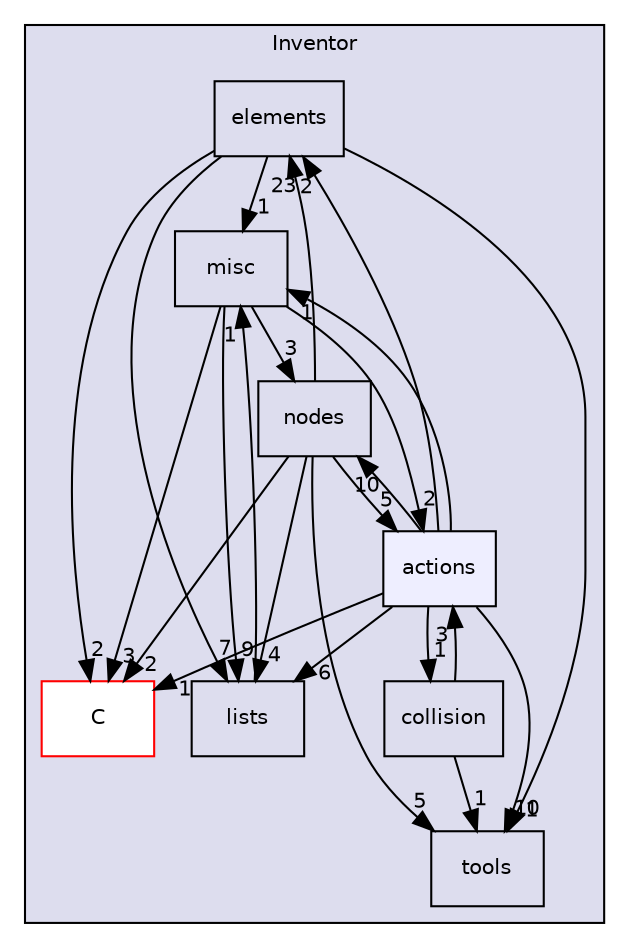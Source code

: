 digraph "include/Inventor/actions" {
  compound=true
  node [ fontsize="10", fontname="Helvetica"];
  edge [ labelfontsize="10", labelfontname="Helvetica"];
  subgraph clusterdir_469ed70aca823fd8322768ad54869f94 {
    graph [ bgcolor="#ddddee", pencolor="black", label="Inventor" fontname="Helvetica", fontsize="10", URL="dir_469ed70aca823fd8322768ad54869f94.html"]
  dir_16fd29a9f2e6f29d20d173fde4d7c65d [shape=box label="tools" URL="dir_16fd29a9f2e6f29d20d173fde4d7c65d.html"];
  dir_4be52554de5475a620e8b38d2057de84 [shape=box label="elements" URL="dir_4be52554de5475a620e8b38d2057de84.html"];
  dir_a1c1d9fc954b6310fc06e1f59b6e0117 [shape=box label="nodes" URL="dir_a1c1d9fc954b6310fc06e1f59b6e0117.html"];
  dir_c6fd86a54b85be66f511a749989088b2 [shape=box label="misc" URL="dir_c6fd86a54b85be66f511a749989088b2.html"];
  dir_c926cf464acaebc2091d00c8a935648f [shape=box label="C" fillcolor="white" style="filled" color="red" URL="dir_c926cf464acaebc2091d00c8a935648f.html"];
  dir_ca70c12236109a46e85d75bbee1802dc [shape=box label="lists" URL="dir_ca70c12236109a46e85d75bbee1802dc.html"];
  dir_f6d2dff144b061c89a2cdc8ec05c007f [shape=box label="collision" URL="dir_f6d2dff144b061c89a2cdc8ec05c007f.html"];
  dir_4be02981134b54e3e345677ce1882bfe [shape=box, label="actions", style="filled", fillcolor="#eeeeff", pencolor="black", URL="dir_4be02981134b54e3e345677ce1882bfe.html"];
  }
  dir_f6d2dff144b061c89a2cdc8ec05c007f->dir_16fd29a9f2e6f29d20d173fde4d7c65d [headlabel="1", labeldistance=1.5 headhref="dir_000024_000043.html"];
  dir_f6d2dff144b061c89a2cdc8ec05c007f->dir_4be02981134b54e3e345677ce1882bfe [headlabel="3", labeldistance=1.5 headhref="dir_000024_000002.html"];
  dir_c6fd86a54b85be66f511a749989088b2->dir_4be02981134b54e3e345677ce1882bfe [headlabel="2", labeldistance=1.5 headhref="dir_000033_000002.html"];
  dir_c6fd86a54b85be66f511a749989088b2->dir_a1c1d9fc954b6310fc06e1f59b6e0117 [headlabel="3", labeldistance=1.5 headhref="dir_000033_000038.html"];
  dir_c6fd86a54b85be66f511a749989088b2->dir_c926cf464acaebc2091d00c8a935648f [headlabel="3", labeldistance=1.5 headhref="dir_000033_000016.html"];
  dir_c6fd86a54b85be66f511a749989088b2->dir_ca70c12236109a46e85d75bbee1802dc [headlabel="9", labeldistance=1.5 headhref="dir_000033_000032.html"];
  dir_a1c1d9fc954b6310fc06e1f59b6e0117->dir_16fd29a9f2e6f29d20d173fde4d7c65d [headlabel="5", labeldistance=1.5 headhref="dir_000038_000043.html"];
  dir_a1c1d9fc954b6310fc06e1f59b6e0117->dir_4be02981134b54e3e345677ce1882bfe [headlabel="5", labeldistance=1.5 headhref="dir_000038_000002.html"];
  dir_a1c1d9fc954b6310fc06e1f59b6e0117->dir_4be52554de5475a620e8b38d2057de84 [headlabel="23", labeldistance=1.5 headhref="dir_000038_000027.html"];
  dir_a1c1d9fc954b6310fc06e1f59b6e0117->dir_c926cf464acaebc2091d00c8a935648f [headlabel="2", labeldistance=1.5 headhref="dir_000038_000016.html"];
  dir_a1c1d9fc954b6310fc06e1f59b6e0117->dir_ca70c12236109a46e85d75bbee1802dc [headlabel="4", labeldistance=1.5 headhref="dir_000038_000032.html"];
  dir_4be52554de5475a620e8b38d2057de84->dir_16fd29a9f2e6f29d20d173fde4d7c65d [headlabel="1", labeldistance=1.5 headhref="dir_000027_000043.html"];
  dir_4be52554de5475a620e8b38d2057de84->dir_c6fd86a54b85be66f511a749989088b2 [headlabel="1", labeldistance=1.5 headhref="dir_000027_000033.html"];
  dir_4be52554de5475a620e8b38d2057de84->dir_c926cf464acaebc2091d00c8a935648f [headlabel="2", labeldistance=1.5 headhref="dir_000027_000016.html"];
  dir_4be52554de5475a620e8b38d2057de84->dir_ca70c12236109a46e85d75bbee1802dc [headlabel="7", labeldistance=1.5 headhref="dir_000027_000032.html"];
  dir_4be02981134b54e3e345677ce1882bfe->dir_16fd29a9f2e6f29d20d173fde4d7c65d [headlabel="10", labeldistance=1.5 headhref="dir_000002_000043.html"];
  dir_4be02981134b54e3e345677ce1882bfe->dir_4be52554de5475a620e8b38d2057de84 [headlabel="2", labeldistance=1.5 headhref="dir_000002_000027.html"];
  dir_4be02981134b54e3e345677ce1882bfe->dir_a1c1d9fc954b6310fc06e1f59b6e0117 [headlabel="10", labeldistance=1.5 headhref="dir_000002_000038.html"];
  dir_4be02981134b54e3e345677ce1882bfe->dir_c6fd86a54b85be66f511a749989088b2 [headlabel="1", labeldistance=1.5 headhref="dir_000002_000033.html"];
  dir_4be02981134b54e3e345677ce1882bfe->dir_c926cf464acaebc2091d00c8a935648f [headlabel="1", labeldistance=1.5 headhref="dir_000002_000016.html"];
  dir_4be02981134b54e3e345677ce1882bfe->dir_ca70c12236109a46e85d75bbee1802dc [headlabel="6", labeldistance=1.5 headhref="dir_000002_000032.html"];
  dir_4be02981134b54e3e345677ce1882bfe->dir_f6d2dff144b061c89a2cdc8ec05c007f [headlabel="1", labeldistance=1.5 headhref="dir_000002_000024.html"];
  dir_ca70c12236109a46e85d75bbee1802dc->dir_c6fd86a54b85be66f511a749989088b2 [headlabel="1", labeldistance=1.5 headhref="dir_000032_000033.html"];
}
